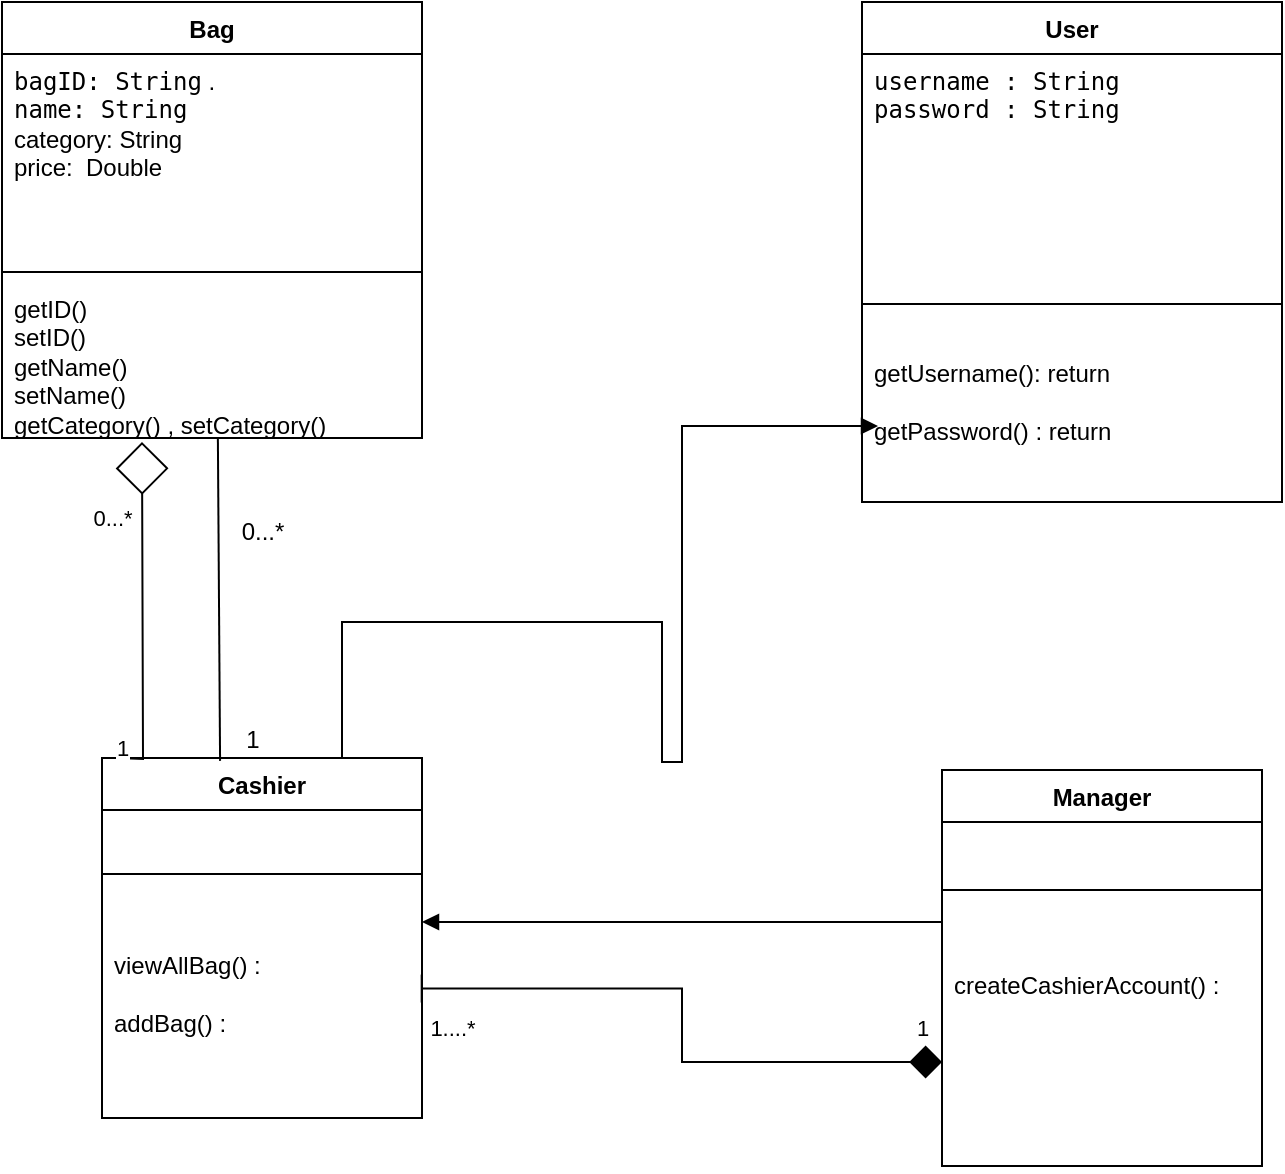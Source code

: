<mxfile version="24.7.7">
  <diagram name="Page-1" id="21MuzKFTaTyQygKLBWSn">
    <mxGraphModel dx="489" dy="260" grid="1" gridSize="10" guides="1" tooltips="1" connect="1" arrows="1" fold="1" page="1" pageScale="1" pageWidth="850" pageHeight="1100" math="0" shadow="0">
      <root>
        <mxCell id="0" />
        <mxCell id="1" parent="0" />
        <mxCell id="jl0HkQx4VDGOx1-Ba5bR-1" value="Bag" style="swimlane;fontStyle=1;align=center;verticalAlign=top;childLayout=stackLayout;horizontal=1;startSize=26;horizontalStack=0;resizeParent=1;resizeParentMax=0;resizeLast=0;collapsible=1;marginBottom=0;whiteSpace=wrap;html=1;" vertex="1" parent="1">
          <mxGeometry x="80" y="40" width="210" height="218" as="geometry" />
        </mxCell>
        <mxCell id="jl0HkQx4VDGOx1-Ba5bR-2" value="&lt;code style=&quot;background-color: initial;&quot;&gt;bagID: String&lt;/code&gt;&lt;span style=&quot;background-color: initial;&quot;&gt;&amp;nbsp;.&lt;/span&gt;&lt;br&gt;&lt;code style=&quot;background-color: initial;&quot;&gt;name: String&lt;/code&gt;&lt;span style=&quot;background-color: initial;&quot;&gt;&amp;nbsp;&lt;/span&gt;&lt;br&gt;&lt;span style=&quot;background-color: initial;&quot;&gt;category: String&lt;/span&gt;&lt;br&gt;&lt;span style=&quot;background-color: initial;&quot;&gt;price:&amp;nbsp; Double&lt;/span&gt;&lt;h3&gt;&lt;/h3&gt;" style="text;strokeColor=none;fillColor=none;align=left;verticalAlign=top;spacingLeft=4;spacingRight=4;overflow=hidden;rotatable=0;points=[[0,0.5],[1,0.5]];portConstraint=eastwest;whiteSpace=wrap;html=1;" vertex="1" parent="jl0HkQx4VDGOx1-Ba5bR-1">
          <mxGeometry y="26" width="210" height="104" as="geometry" />
        </mxCell>
        <mxCell id="jl0HkQx4VDGOx1-Ba5bR-3" value="" style="line;strokeWidth=1;fillColor=none;align=left;verticalAlign=middle;spacingTop=-1;spacingLeft=3;spacingRight=3;rotatable=0;labelPosition=right;points=[];portConstraint=eastwest;strokeColor=inherit;" vertex="1" parent="jl0HkQx4VDGOx1-Ba5bR-1">
          <mxGeometry y="130" width="210" height="10" as="geometry" />
        </mxCell>
        <mxCell id="jl0HkQx4VDGOx1-Ba5bR-4" value="&lt;span style=&quot;background-color: initial;&quot;&gt;getID()&amp;nbsp;&lt;/span&gt;&lt;br&gt;&lt;span style=&quot;background-color: initial;&quot;&gt;setID()&lt;/span&gt;&lt;br&gt;&lt;span style=&quot;background-color: initial;&quot;&gt;getName()&lt;/span&gt;&lt;br&gt;&lt;span style=&quot;background-color: initial;&quot;&gt;setName()&lt;/span&gt;&lt;br&gt;&lt;span style=&quot;background-color: initial;&quot;&gt;getCategory() , setCategory()&lt;/span&gt;" style="text;strokeColor=none;fillColor=none;align=left;verticalAlign=top;spacingLeft=4;spacingRight=4;overflow=hidden;rotatable=0;points=[[0,0.5],[1,0.5]];portConstraint=eastwest;whiteSpace=wrap;html=1;" vertex="1" parent="jl0HkQx4VDGOx1-Ba5bR-1">
          <mxGeometry y="140" width="210" height="78" as="geometry" />
        </mxCell>
        <mxCell id="jl0HkQx4VDGOx1-Ba5bR-9" value="Cashier" style="swimlane;fontStyle=1;align=center;verticalAlign=top;childLayout=stackLayout;horizontal=1;startSize=26;horizontalStack=0;resizeParent=1;resizeParentMax=0;resizeLast=0;collapsible=1;marginBottom=0;whiteSpace=wrap;html=1;" vertex="1" parent="1">
          <mxGeometry x="130" y="418" width="160" height="180" as="geometry">
            <mxRectangle x="130" y="418" width="80" height="30" as="alternateBounds" />
          </mxGeometry>
        </mxCell>
        <mxCell id="jl0HkQx4VDGOx1-Ba5bR-11" value="" style="line;strokeWidth=1;fillColor=none;align=left;verticalAlign=middle;spacingTop=-1;spacingLeft=3;spacingRight=3;rotatable=0;labelPosition=right;points=[];portConstraint=eastwest;strokeColor=inherit;" vertex="1" parent="jl0HkQx4VDGOx1-Ba5bR-9">
          <mxGeometry y="26" width="160" height="64" as="geometry" />
        </mxCell>
        <mxCell id="jl0HkQx4VDGOx1-Ba5bR-12" value="viewAllBag() :&lt;div&gt;&lt;br&gt;&lt;/div&gt;&lt;div&gt;addBag() :&amp;nbsp;&amp;nbsp;&lt;div&gt;&lt;br&gt;&lt;/div&gt;&lt;div&gt;&lt;br&gt;&lt;div&gt;&lt;br&gt;&lt;/div&gt;&lt;/div&gt;&lt;/div&gt;" style="text;strokeColor=none;fillColor=none;align=left;verticalAlign=top;spacingLeft=4;spacingRight=4;overflow=hidden;rotatable=0;points=[[0,0.5],[1,0.5]];portConstraint=eastwest;whiteSpace=wrap;html=1;" vertex="1" parent="jl0HkQx4VDGOx1-Ba5bR-9">
          <mxGeometry y="90" width="160" height="90" as="geometry" />
        </mxCell>
        <mxCell id="jl0HkQx4VDGOx1-Ba5bR-13" value="Manager" style="swimlane;fontStyle=1;align=center;verticalAlign=top;childLayout=stackLayout;horizontal=1;startSize=26;horizontalStack=0;resizeParent=1;resizeParentMax=0;resizeLast=0;collapsible=1;marginBottom=0;whiteSpace=wrap;html=1;" vertex="1" parent="1">
          <mxGeometry x="550" y="424" width="160" height="198" as="geometry" />
        </mxCell>
        <mxCell id="jl0HkQx4VDGOx1-Ba5bR-15" value="" style="line;strokeWidth=1;fillColor=none;align=left;verticalAlign=middle;spacingTop=-1;spacingLeft=3;spacingRight=3;rotatable=0;labelPosition=right;points=[];portConstraint=eastwest;strokeColor=inherit;" vertex="1" parent="jl0HkQx4VDGOx1-Ba5bR-13">
          <mxGeometry y="26" width="160" height="68" as="geometry" />
        </mxCell>
        <mxCell id="jl0HkQx4VDGOx1-Ba5bR-16" value="createCashierAccount() :" style="text;strokeColor=none;fillColor=none;align=left;verticalAlign=top;spacingLeft=4;spacingRight=4;overflow=hidden;rotatable=0;points=[[0,0.5],[1,0.5]];portConstraint=eastwest;whiteSpace=wrap;html=1;" vertex="1" parent="jl0HkQx4VDGOx1-Ba5bR-13">
          <mxGeometry y="94" width="160" height="104" as="geometry" />
        </mxCell>
        <mxCell id="jl0HkQx4VDGOx1-Ba5bR-21" value="User" style="swimlane;fontStyle=1;align=center;verticalAlign=top;childLayout=stackLayout;horizontal=1;startSize=26;horizontalStack=0;resizeParent=1;resizeParentMax=0;resizeLast=0;collapsible=1;marginBottom=0;whiteSpace=wrap;html=1;" vertex="1" parent="1">
          <mxGeometry x="510" y="40" width="210" height="250" as="geometry" />
        </mxCell>
        <mxCell id="jl0HkQx4VDGOx1-Ba5bR-22" value="&lt;font face=&quot;monospace&quot;&gt;username : String&lt;/font&gt;&lt;div&gt;&lt;font face=&quot;monospace&quot;&gt;password : String&lt;/font&gt;&lt;/div&gt;" style="text;strokeColor=none;fillColor=none;align=left;verticalAlign=top;spacingLeft=4;spacingRight=4;overflow=hidden;rotatable=0;points=[[0,0.5],[1,0.5]];portConstraint=eastwest;whiteSpace=wrap;html=1;" vertex="1" parent="jl0HkQx4VDGOx1-Ba5bR-21">
          <mxGeometry y="26" width="210" height="104" as="geometry" />
        </mxCell>
        <mxCell id="jl0HkQx4VDGOx1-Ba5bR-23" value="" style="line;strokeWidth=1;fillColor=none;align=left;verticalAlign=middle;spacingTop=-1;spacingLeft=3;spacingRight=3;rotatable=0;labelPosition=right;points=[];portConstraint=eastwest;strokeColor=inherit;" vertex="1" parent="jl0HkQx4VDGOx1-Ba5bR-21">
          <mxGeometry y="130" width="210" height="42" as="geometry" />
        </mxCell>
        <mxCell id="jl0HkQx4VDGOx1-Ba5bR-24" value="getUsername(): return&lt;div&gt;&lt;br&gt;&lt;/div&gt;&lt;div&gt;getPassword() : return&lt;/div&gt;&lt;div&gt;&lt;br&gt;&lt;/div&gt;" style="text;strokeColor=none;fillColor=none;align=left;verticalAlign=top;spacingLeft=4;spacingRight=4;overflow=hidden;rotatable=0;points=[[0,0.5],[1,0.5]];portConstraint=eastwest;whiteSpace=wrap;html=1;" vertex="1" parent="jl0HkQx4VDGOx1-Ba5bR-21">
          <mxGeometry y="172" width="210" height="78" as="geometry" />
        </mxCell>
        <mxCell id="jl0HkQx4VDGOx1-Ba5bR-32" value="" style="endArrow=block;endFill=1;html=1;edgeStyle=orthogonalEdgeStyle;align=left;verticalAlign=top;rounded=0;entryX=-0.01;entryY=0.385;entryDx=0;entryDy=0;entryPerimeter=0;exitX=0.75;exitY=0;exitDx=0;exitDy=0;" edge="1" parent="1" source="jl0HkQx4VDGOx1-Ba5bR-9">
          <mxGeometry x="-0.668" y="-20" relative="1" as="geometry">
            <mxPoint x="250" y="370" as="sourcePoint" />
            <mxPoint x="518" y="252" as="targetPoint" />
            <Array as="points">
              <mxPoint x="250" y="350" />
              <mxPoint x="410" y="350" />
              <mxPoint x="410" y="420" />
              <mxPoint x="420" y="420" />
              <mxPoint x="420" y="252" />
            </Array>
            <mxPoint as="offset" />
          </mxGeometry>
        </mxCell>
        <mxCell id="jl0HkQx4VDGOx1-Ba5bR-37" value="" style="endArrow=none;html=1;rounded=0;entryX=0.514;entryY=1;entryDx=0;entryDy=0;entryPerimeter=0;exitX=0.369;exitY=0.008;exitDx=0;exitDy=0;exitPerimeter=0;" edge="1" parent="1" source="jl0HkQx4VDGOx1-Ba5bR-9" target="jl0HkQx4VDGOx1-Ba5bR-4">
          <mxGeometry width="50" height="50" relative="1" as="geometry">
            <mxPoint x="188" y="410" as="sourcePoint" />
            <mxPoint x="190" y="330" as="targetPoint" />
          </mxGeometry>
        </mxCell>
        <mxCell id="jl0HkQx4VDGOx1-Ba5bR-44" value="1" style="text;html=1;align=center;verticalAlign=middle;resizable=0;points=[];autosize=1;strokeColor=none;fillColor=none;" vertex="1" parent="1">
          <mxGeometry x="190" y="394" width="30" height="30" as="geometry" />
        </mxCell>
        <mxCell id="jl0HkQx4VDGOx1-Ba5bR-45" value="0...*" style="text;html=1;align=center;verticalAlign=middle;resizable=0;points=[];autosize=1;strokeColor=none;fillColor=none;" vertex="1" parent="1">
          <mxGeometry x="190" y="290" width="40" height="30" as="geometry" />
        </mxCell>
        <mxCell id="jl0HkQx4VDGOx1-Ba5bR-53" value="" style="endArrow=baseDash;html=1;endSize=12;startArrow=diamond;startSize=14;startFill=1;edgeStyle=orthogonalEdgeStyle;align=left;verticalAlign=bottom;rounded=0;entryX=0.999;entryY=0.281;entryDx=0;entryDy=0;entryPerimeter=0;exitX=0;exitY=0.5;exitDx=0;exitDy=0;endFill=0;" edge="1" parent="1" source="jl0HkQx4VDGOx1-Ba5bR-16" target="jl0HkQx4VDGOx1-Ba5bR-12">
          <mxGeometry x="-1" y="3" relative="1" as="geometry">
            <mxPoint x="380" y="621" as="sourcePoint" />
            <mxPoint x="380" y="510" as="targetPoint" />
          </mxGeometry>
        </mxCell>
        <mxCell id="jl0HkQx4VDGOx1-Ba5bR-62" value="" style="html=1;verticalAlign=bottom;endArrow=block;curved=0;rounded=0;" edge="1" parent="1">
          <mxGeometry width="80" relative="1" as="geometry">
            <mxPoint x="550" y="500" as="sourcePoint" />
            <mxPoint x="290" y="500" as="targetPoint" />
          </mxGeometry>
        </mxCell>
        <mxCell id="jl0HkQx4VDGOx1-Ba5bR-75" value="" style="endArrow=diamond;endFill=0;endSize=24;html=1;rounded=0;strokeColor=default;align=left;verticalAlign=bottom;fontFamily=Helvetica;fontSize=11;fontColor=default;labelBackgroundColor=default;edgeStyle=orthogonalEdgeStyle;" edge="1" parent="1">
          <mxGeometry width="160" relative="1" as="geometry">
            <mxPoint x="138" y="418" as="sourcePoint" />
            <mxPoint x="150" y="260" as="targetPoint" />
          </mxGeometry>
        </mxCell>
        <mxCell id="jl0HkQx4VDGOx1-Ba5bR-76" value="1" style="text;html=1;align=center;verticalAlign=middle;resizable=0;points=[];autosize=1;strokeColor=none;fillColor=none;fontFamily=Helvetica;fontSize=11;fontColor=default;labelBackgroundColor=default;" vertex="1" parent="1">
          <mxGeometry x="525" y="538" width="30" height="30" as="geometry" />
        </mxCell>
        <mxCell id="jl0HkQx4VDGOx1-Ba5bR-77" value="1....*" style="text;html=1;align=center;verticalAlign=middle;resizable=0;points=[];autosize=1;strokeColor=none;fillColor=none;fontFamily=Helvetica;fontSize=11;fontColor=default;labelBackgroundColor=default;" vertex="1" parent="1">
          <mxGeometry x="280" y="538" width="50" height="30" as="geometry" />
        </mxCell>
        <mxCell id="jl0HkQx4VDGOx1-Ba5bR-79" value="1" style="text;html=1;align=center;verticalAlign=middle;resizable=0;points=[];autosize=1;strokeColor=none;fillColor=none;fontFamily=Helvetica;fontSize=11;fontColor=default;labelBackgroundColor=default;" vertex="1" parent="1">
          <mxGeometry x="125" y="398" width="30" height="30" as="geometry" />
        </mxCell>
        <mxCell id="jl0HkQx4VDGOx1-Ba5bR-80" value="0...*" style="text;html=1;align=center;verticalAlign=middle;resizable=0;points=[];autosize=1;strokeColor=none;fillColor=none;fontFamily=Helvetica;fontSize=11;fontColor=default;labelBackgroundColor=default;" vertex="1" parent="1">
          <mxGeometry x="115" y="283" width="40" height="30" as="geometry" />
        </mxCell>
      </root>
    </mxGraphModel>
  </diagram>
</mxfile>
